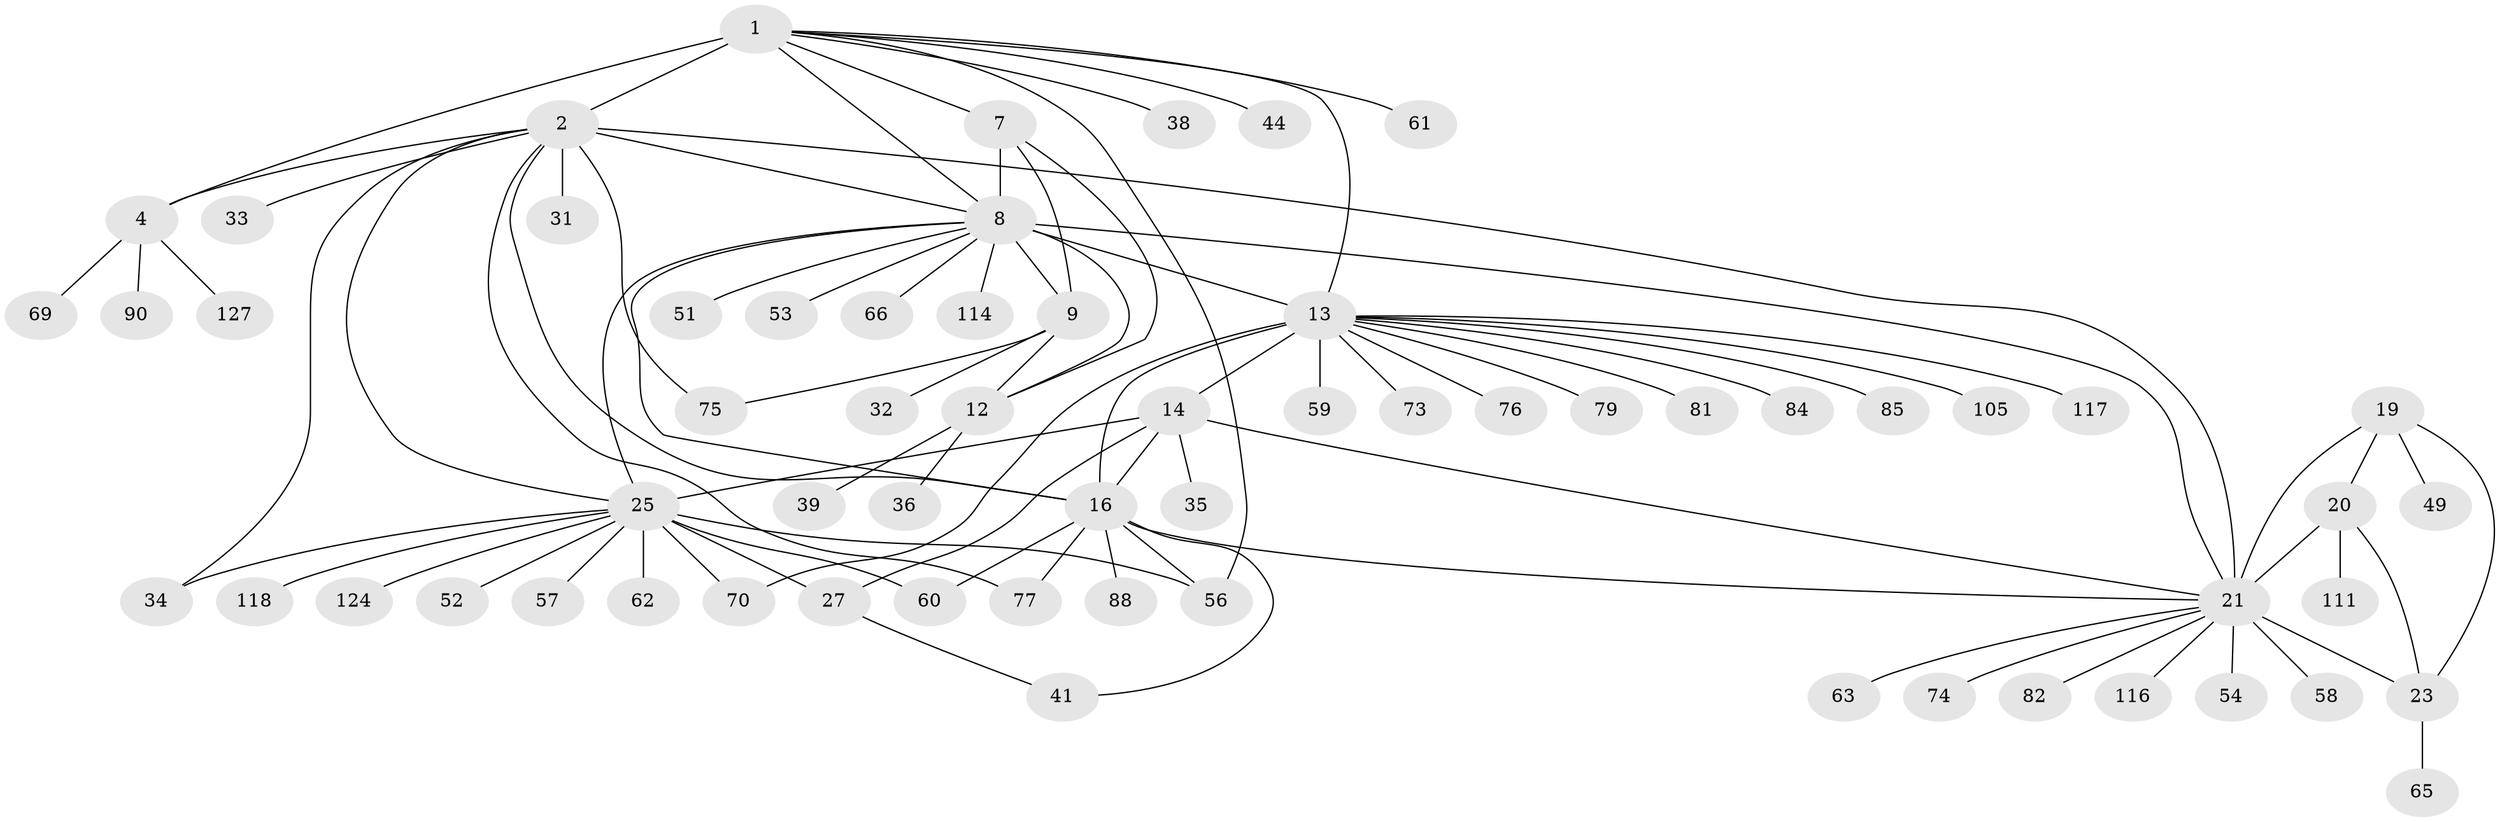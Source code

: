 // original degree distribution, {9: 0.047244094488188976, 10: 0.03937007874015748, 6: 0.047244094488188976, 8: 0.023622047244094488, 12: 0.015748031496062992, 7: 0.031496062992125984, 11: 0.023622047244094488, 5: 0.015748031496062992, 1: 0.5196850393700787, 2: 0.1732283464566929, 3: 0.05511811023622047, 4: 0.007874015748031496}
// Generated by graph-tools (version 1.1) at 2025/16/03/09/25 04:16:01]
// undirected, 63 vertices, 89 edges
graph export_dot {
graph [start="1"]
  node [color=gray90,style=filled];
  1 [super="+5"];
  2 [super="+3+91"];
  4;
  7 [super="+125+102"];
  8 [super="+48+10+97+101+107"];
  9 [super="+37"];
  12 [super="+72+43"];
  13 [super="+15"];
  14 [super="+28"];
  16 [super="+80+18+45+46"];
  19 [super="+83"];
  20;
  21 [super="+22+99"];
  23 [super="+24"];
  25 [super="+29+26+109+30"];
  27 [super="+108+104"];
  31;
  32 [super="+120"];
  33 [super="+112+106"];
  34;
  35;
  36;
  38;
  39 [super="+42+93+121"];
  41 [super="+67"];
  44;
  49;
  51;
  52;
  53;
  54;
  56 [super="+89"];
  57;
  58;
  59;
  60;
  61 [super="+92"];
  62;
  63 [super="+103"];
  65;
  66;
  69;
  70;
  73;
  74;
  75;
  76;
  77;
  79;
  81;
  82;
  84;
  85;
  88;
  90;
  105;
  111;
  114;
  116;
  117;
  118;
  124;
  127;
  1 -- 2 [weight=6];
  1 -- 4 [weight=2];
  1 -- 38;
  1 -- 7;
  1 -- 13 [weight=2];
  1 -- 56;
  1 -- 8;
  1 -- 44;
  1 -- 61;
  2 -- 4 [weight=3];
  2 -- 8;
  2 -- 34;
  2 -- 75;
  2 -- 25 [weight=2];
  2 -- 33;
  2 -- 77;
  2 -- 16;
  2 -- 21;
  2 -- 31;
  4 -- 69;
  4 -- 90;
  4 -- 127;
  7 -- 8 [weight=3];
  7 -- 9;
  7 -- 12;
  8 -- 9 [weight=3];
  8 -- 12 [weight=3];
  8 -- 21;
  8 -- 51;
  8 -- 13;
  8 -- 66;
  8 -- 114;
  8 -- 53;
  8 -- 25;
  8 -- 16;
  9 -- 12;
  9 -- 32;
  9 -- 75;
  12 -- 36;
  12 -- 39;
  13 -- 14 [weight=3];
  13 -- 16 [weight=7];
  13 -- 73;
  13 -- 76;
  13 -- 85;
  13 -- 105;
  13 -- 70;
  13 -- 79;
  13 -- 81;
  13 -- 84;
  13 -- 117;
  13 -- 59;
  14 -- 16 [weight=2];
  14 -- 35;
  14 -- 21;
  14 -- 25 [weight=4];
  14 -- 27;
  16 -- 21;
  16 -- 41;
  16 -- 88;
  16 -- 77;
  16 -- 56;
  16 -- 60;
  19 -- 20;
  19 -- 21 [weight=2];
  19 -- 23 [weight=2];
  19 -- 49;
  20 -- 21 [weight=2];
  20 -- 23 [weight=2];
  20 -- 111;
  21 -- 23 [weight=4];
  21 -- 54;
  21 -- 58;
  21 -- 74;
  21 -- 82;
  21 -- 116;
  21 -- 63;
  23 -- 65;
  25 -- 27 [weight=4];
  25 -- 34;
  25 -- 52;
  25 -- 62;
  25 -- 70;
  25 -- 124;
  25 -- 118;
  25 -- 56;
  25 -- 57;
  25 -- 60;
  27 -- 41;
}
